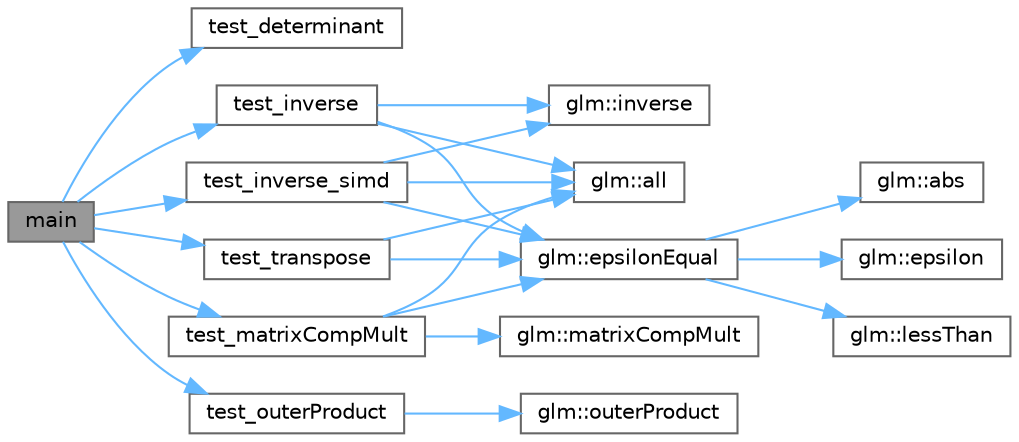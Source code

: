 digraph "main"
{
 // LATEX_PDF_SIZE
  bgcolor="transparent";
  edge [fontname=Helvetica,fontsize=10,labelfontname=Helvetica,labelfontsize=10];
  node [fontname=Helvetica,fontsize=10,shape=box,height=0.2,width=0.4];
  rankdir="LR";
  Node1 [id="Node000001",label="main",height=0.2,width=0.4,color="gray40", fillcolor="grey60", style="filled", fontcolor="black",tooltip=" "];
  Node1 -> Node2 [id="edge43_Node000001_Node000002",color="steelblue1",style="solid",tooltip=" "];
  Node2 [id="Node000002",label="test_determinant",height=0.2,width=0.4,color="grey40", fillcolor="white", style="filled",URL="$lib_2glm_2test_2core_2core__func__matrix_8cpp.html#a22eb084d662fe12e0cd1cdf6d37ed366",tooltip=" "];
  Node1 -> Node3 [id="edge44_Node000001_Node000003",color="steelblue1",style="solid",tooltip=" "];
  Node3 [id="Node000003",label="test_inverse",height=0.2,width=0.4,color="grey40", fillcolor="white", style="filled",URL="$lib_2glm_2test_2core_2core__func__matrix_8cpp.html#a7c7c3ef3d24c7264a6d5994f37387983",tooltip=" "];
  Node3 -> Node4 [id="edge45_Node000003_Node000004",color="steelblue1",style="solid",tooltip=" "];
  Node4 [id="Node000004",label="glm::all",height=0.2,width=0.4,color="grey40", fillcolor="white", style="filled",URL="$group__core__func__vector__relational.html#ga87e53f50b679f5f95c5cb4780311b3dd",tooltip=" "];
  Node3 -> Node5 [id="edge46_Node000003_Node000005",color="steelblue1",style="solid",tooltip=" "];
  Node5 [id="Node000005",label="glm::epsilonEqual",height=0.2,width=0.4,color="grey40", fillcolor="white", style="filled",URL="$group__gtc__epsilon.html#ga7f8df975688289781ee26998c73d6798",tooltip=" "];
  Node5 -> Node6 [id="edge47_Node000005_Node000006",color="steelblue1",style="solid",tooltip=" "];
  Node6 [id="Node000006",label="glm::abs",height=0.2,width=0.4,color="grey40", fillcolor="white", style="filled",URL="$group__core__func__common.html#ga439e60a72eadecfeda2df5449c613a64",tooltip=" "];
  Node5 -> Node7 [id="edge48_Node000005_Node000007",color="steelblue1",style="solid",tooltip=" "];
  Node7 [id="Node000007",label="glm::epsilon",height=0.2,width=0.4,color="grey40", fillcolor="white", style="filled",URL="$group__ext__scalar__constants.html#ga2a1e57fc5592b69cfae84174cbfc9429",tooltip="Return the epsilon constant for floating point types."];
  Node5 -> Node8 [id="edge49_Node000005_Node000008",color="steelblue1",style="solid",tooltip=" "];
  Node8 [id="Node000008",label="glm::lessThan",height=0.2,width=0.4,color="grey40", fillcolor="white", style="filled",URL="$group__core__func__vector__relational.html#gaedc3a837f960109afe22ea3f267b9a19",tooltip=" "];
  Node3 -> Node9 [id="edge50_Node000003_Node000009",color="steelblue1",style="solid",tooltip=" "];
  Node9 [id="Node000009",label="glm::inverse",height=0.2,width=0.4,color="grey40", fillcolor="white", style="filled",URL="$group__core__func__matrix.html#gace61e11fc177491beeca0c6971e2f3fc",tooltip=" "];
  Node1 -> Node10 [id="edge51_Node000001_Node000010",color="steelblue1",style="solid",tooltip=" "];
  Node10 [id="Node000010",label="test_inverse_simd",height=0.2,width=0.4,color="grey40", fillcolor="white", style="filled",URL="$lib_2glm_2test_2core_2core__func__matrix_8cpp.html#ad058fedbe8c4b595a68f4437832c14d3",tooltip=" "];
  Node10 -> Node4 [id="edge52_Node000010_Node000004",color="steelblue1",style="solid",tooltip=" "];
  Node10 -> Node5 [id="edge53_Node000010_Node000005",color="steelblue1",style="solid",tooltip=" "];
  Node10 -> Node9 [id="edge54_Node000010_Node000009",color="steelblue1",style="solid",tooltip=" "];
  Node1 -> Node11 [id="edge55_Node000001_Node000011",color="steelblue1",style="solid",tooltip=" "];
  Node11 [id="Node000011",label="test_matrixCompMult",height=0.2,width=0.4,color="grey40", fillcolor="white", style="filled",URL="$lib_2glm_2test_2core_2core__func__matrix_8cpp.html#a610782954941810223f625f84f72017a",tooltip=" "];
  Node11 -> Node4 [id="edge56_Node000011_Node000004",color="steelblue1",style="solid",tooltip=" "];
  Node11 -> Node5 [id="edge57_Node000011_Node000005",color="steelblue1",style="solid",tooltip=" "];
  Node11 -> Node12 [id="edge58_Node000011_Node000012",color="steelblue1",style="solid",tooltip=" "];
  Node12 [id="Node000012",label="glm::matrixCompMult",height=0.2,width=0.4,color="grey40", fillcolor="white", style="filled",URL="$group__core__func__matrix.html#ga24628d844879cc9d0a77ede181e5925e",tooltip=" "];
  Node1 -> Node13 [id="edge59_Node000001_Node000013",color="steelblue1",style="solid",tooltip=" "];
  Node13 [id="Node000013",label="test_outerProduct",height=0.2,width=0.4,color="grey40", fillcolor="white", style="filled",URL="$lib_2glm_2test_2core_2core__func__matrix_8cpp.html#abd90aaaf7cf6aae894b5330223293841",tooltip=" "];
  Node13 -> Node14 [id="edge60_Node000013_Node000014",color="steelblue1",style="solid",tooltip=" "];
  Node14 [id="Node000014",label="glm::outerProduct",height=0.2,width=0.4,color="grey40", fillcolor="white", style="filled",URL="$namespaceglm.html#a6f7199140605e146e4f573b72e619187",tooltip=" "];
  Node1 -> Node15 [id="edge61_Node000001_Node000015",color="steelblue1",style="solid",tooltip=" "];
  Node15 [id="Node000015",label="test_transpose",height=0.2,width=0.4,color="grey40", fillcolor="white", style="filled",URL="$lib_2glm_2test_2core_2core__func__matrix_8cpp.html#a305e7ddfb77a8f70e26c9276e635b2a2",tooltip=" "];
  Node15 -> Node4 [id="edge62_Node000015_Node000004",color="steelblue1",style="solid",tooltip=" "];
  Node15 -> Node5 [id="edge63_Node000015_Node000005",color="steelblue1",style="solid",tooltip=" "];
}
